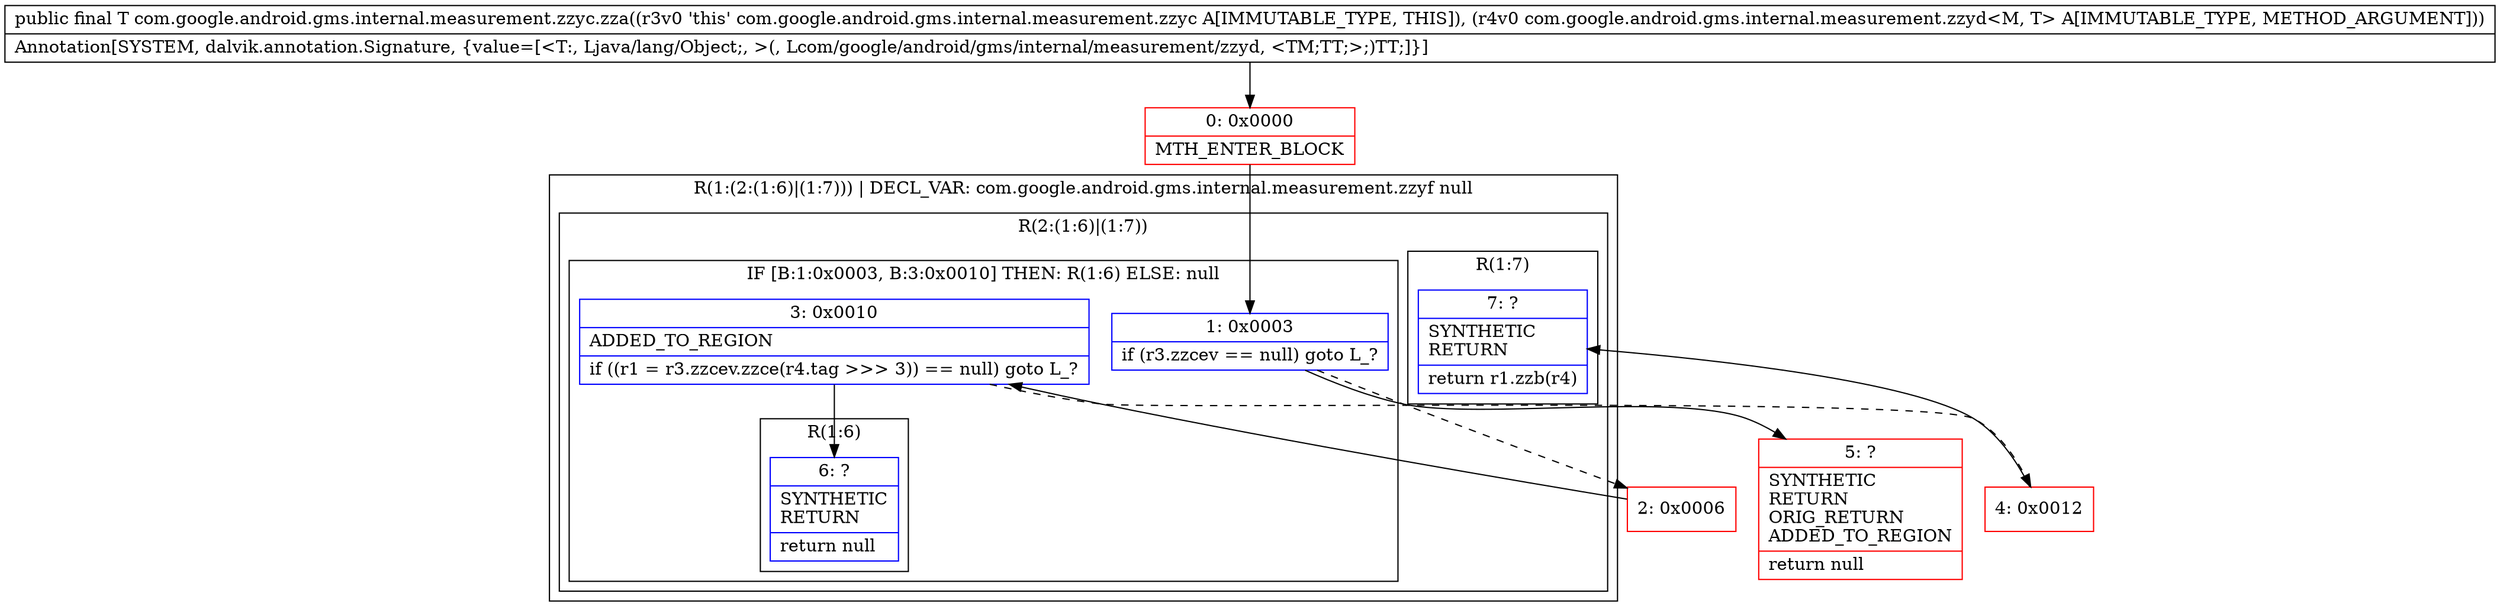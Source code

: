 digraph "CFG forcom.google.android.gms.internal.measurement.zzyc.zza(Lcom\/google\/android\/gms\/internal\/measurement\/zzyd;)Ljava\/lang\/Object;" {
subgraph cluster_Region_362993547 {
label = "R(1:(2:(1:6)|(1:7))) | DECL_VAR: com.google.android.gms.internal.measurement.zzyf null\l";
node [shape=record,color=blue];
subgraph cluster_Region_2135643833 {
label = "R(2:(1:6)|(1:7))";
node [shape=record,color=blue];
subgraph cluster_IfRegion_1577646217 {
label = "IF [B:1:0x0003, B:3:0x0010] THEN: R(1:6) ELSE: null";
node [shape=record,color=blue];
Node_1 [shape=record,label="{1\:\ 0x0003|if (r3.zzcev == null) goto L_?\l}"];
Node_3 [shape=record,label="{3\:\ 0x0010|ADDED_TO_REGION\l|if ((r1 = r3.zzcev.zzce(r4.tag \>\>\> 3)) == null) goto L_?\l}"];
subgraph cluster_Region_1284587625 {
label = "R(1:6)";
node [shape=record,color=blue];
Node_6 [shape=record,label="{6\:\ ?|SYNTHETIC\lRETURN\l|return null\l}"];
}
}
subgraph cluster_Region_1326242047 {
label = "R(1:7)";
node [shape=record,color=blue];
Node_7 [shape=record,label="{7\:\ ?|SYNTHETIC\lRETURN\l|return r1.zzb(r4)\l}"];
}
}
}
Node_0 [shape=record,color=red,label="{0\:\ 0x0000|MTH_ENTER_BLOCK\l}"];
Node_2 [shape=record,color=red,label="{2\:\ 0x0006}"];
Node_4 [shape=record,color=red,label="{4\:\ 0x0012}"];
Node_5 [shape=record,color=red,label="{5\:\ ?|SYNTHETIC\lRETURN\lORIG_RETURN\lADDED_TO_REGION\l|return null\l}"];
MethodNode[shape=record,label="{public final T com.google.android.gms.internal.measurement.zzyc.zza((r3v0 'this' com.google.android.gms.internal.measurement.zzyc A[IMMUTABLE_TYPE, THIS]), (r4v0 com.google.android.gms.internal.measurement.zzyd\<M, T\> A[IMMUTABLE_TYPE, METHOD_ARGUMENT]))  | Annotation[SYSTEM, dalvik.annotation.Signature, \{value=[\<T:, Ljava\/lang\/Object;, \>(, Lcom\/google\/android\/gms\/internal\/measurement\/zzyd, \<TM;TT;\>;)TT;]\}]\l}"];
MethodNode -> Node_0;
Node_1 -> Node_2[style=dashed];
Node_1 -> Node_5;
Node_3 -> Node_4[style=dashed];
Node_3 -> Node_6;
Node_0 -> Node_1;
Node_2 -> Node_3;
Node_4 -> Node_7;
}


